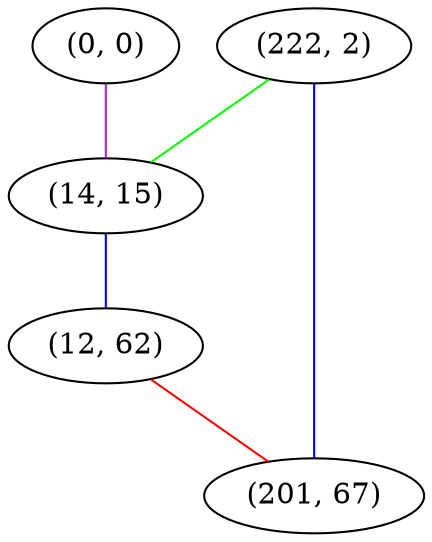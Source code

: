 graph "" {
"(0, 0)";
"(222, 2)";
"(14, 15)";
"(12, 62)";
"(201, 67)";
"(0, 0)" -- "(14, 15)"  [color=purple, key=0, weight=4];
"(222, 2)" -- "(201, 67)"  [color=blue, key=0, weight=3];
"(222, 2)" -- "(14, 15)"  [color=green, key=0, weight=2];
"(14, 15)" -- "(12, 62)"  [color=blue, key=0, weight=3];
"(12, 62)" -- "(201, 67)"  [color=red, key=0, weight=1];
}

